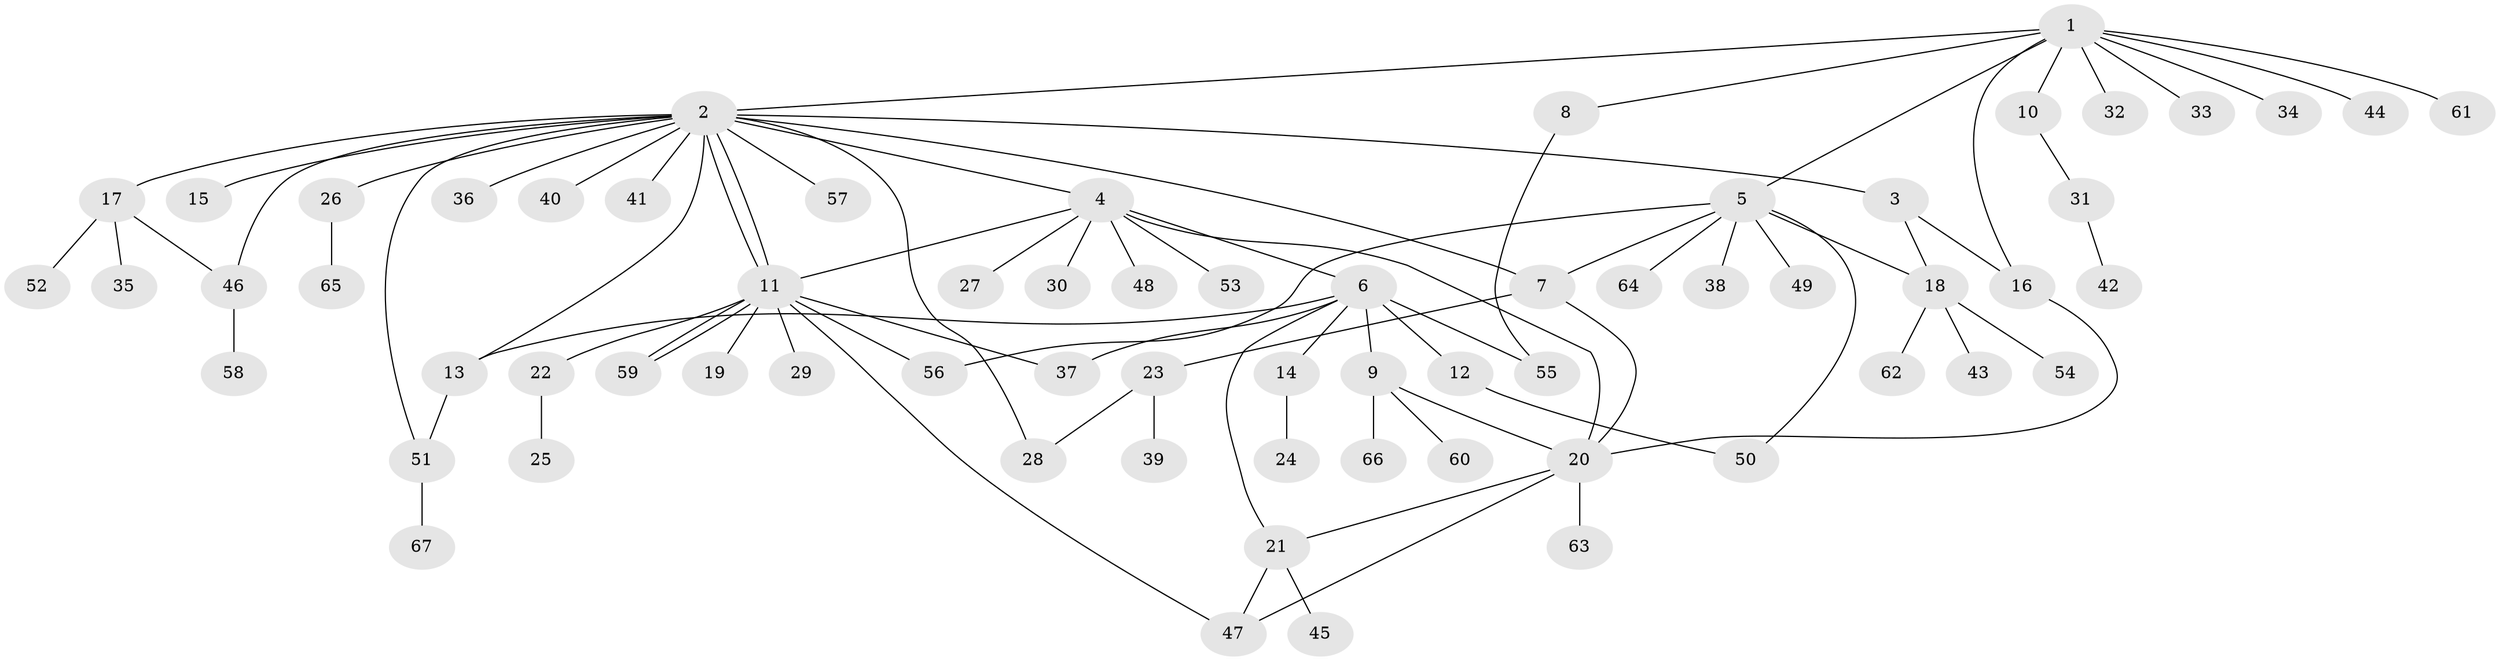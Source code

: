 // Generated by graph-tools (version 1.1) at 2025/35/03/09/25 02:35:26]
// undirected, 67 vertices, 86 edges
graph export_dot {
graph [start="1"]
  node [color=gray90,style=filled];
  1;
  2;
  3;
  4;
  5;
  6;
  7;
  8;
  9;
  10;
  11;
  12;
  13;
  14;
  15;
  16;
  17;
  18;
  19;
  20;
  21;
  22;
  23;
  24;
  25;
  26;
  27;
  28;
  29;
  30;
  31;
  32;
  33;
  34;
  35;
  36;
  37;
  38;
  39;
  40;
  41;
  42;
  43;
  44;
  45;
  46;
  47;
  48;
  49;
  50;
  51;
  52;
  53;
  54;
  55;
  56;
  57;
  58;
  59;
  60;
  61;
  62;
  63;
  64;
  65;
  66;
  67;
  1 -- 2;
  1 -- 5;
  1 -- 8;
  1 -- 10;
  1 -- 16;
  1 -- 32;
  1 -- 33;
  1 -- 34;
  1 -- 44;
  1 -- 61;
  2 -- 3;
  2 -- 4;
  2 -- 7;
  2 -- 11;
  2 -- 11;
  2 -- 13;
  2 -- 15;
  2 -- 17;
  2 -- 26;
  2 -- 28;
  2 -- 36;
  2 -- 40;
  2 -- 41;
  2 -- 46;
  2 -- 51;
  2 -- 57;
  3 -- 16;
  3 -- 18;
  4 -- 6;
  4 -- 11;
  4 -- 20;
  4 -- 27;
  4 -- 30;
  4 -- 48;
  4 -- 53;
  5 -- 7;
  5 -- 18;
  5 -- 38;
  5 -- 49;
  5 -- 50;
  5 -- 56;
  5 -- 64;
  6 -- 9;
  6 -- 12;
  6 -- 13;
  6 -- 14;
  6 -- 21;
  6 -- 37;
  6 -- 55;
  7 -- 20;
  7 -- 23;
  8 -- 55;
  9 -- 20;
  9 -- 60;
  9 -- 66;
  10 -- 31;
  11 -- 19;
  11 -- 22;
  11 -- 29;
  11 -- 37;
  11 -- 47;
  11 -- 56;
  11 -- 59;
  11 -- 59;
  12 -- 50;
  13 -- 51;
  14 -- 24;
  16 -- 20;
  17 -- 35;
  17 -- 46;
  17 -- 52;
  18 -- 43;
  18 -- 54;
  18 -- 62;
  20 -- 21;
  20 -- 47;
  20 -- 63;
  21 -- 45;
  21 -- 47;
  22 -- 25;
  23 -- 28;
  23 -- 39;
  26 -- 65;
  31 -- 42;
  46 -- 58;
  51 -- 67;
}

